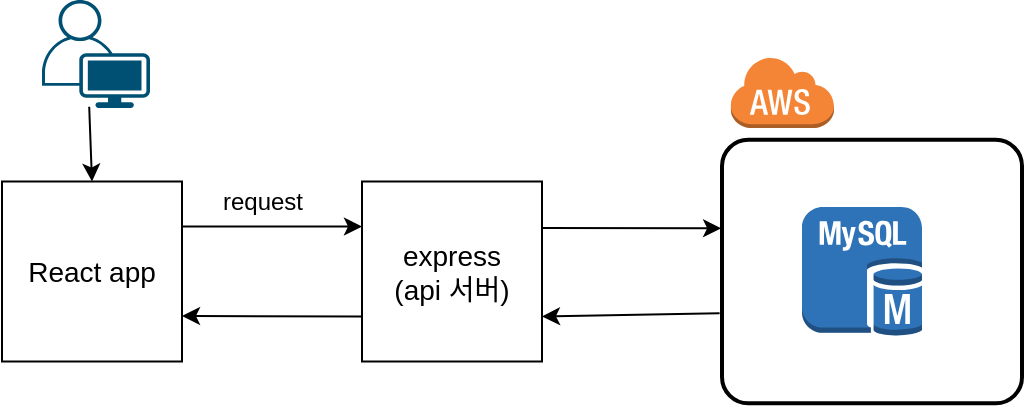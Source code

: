 <mxfile version="14.6.13" type="github">
  <diagram id="EAt1vtjLYjhfnhTEwezc" name="Page-1">
    <mxGraphModel dx="1038" dy="580" grid="1" gridSize="10" guides="1" tooltips="1" connect="1" arrows="1" fold="1" page="1" pageScale="1" pageWidth="850" pageHeight="1100" math="0" shadow="0">
      <root>
        <mxCell id="0" />
        <mxCell id="1" parent="0" />
        <mxCell id="wiSNcTn-e-64FqyJuShd-16" style="edgeStyle=orthogonalEdgeStyle;rounded=0;orthogonalLoop=1;jettySize=auto;html=1;exitX=1;exitY=0.25;exitDx=0;exitDy=0;entryX=0;entryY=0.25;entryDx=0;entryDy=0;" edge="1" parent="1" source="wiSNcTn-e-64FqyJuShd-2" target="wiSNcTn-e-64FqyJuShd-5">
          <mxGeometry relative="1" as="geometry" />
        </mxCell>
        <mxCell id="wiSNcTn-e-64FqyJuShd-2" value="&lt;font style=&quot;font-size: 14px&quot;&gt;React app&lt;/font&gt;" style="whiteSpace=wrap;html=1;aspect=fixed;" vertex="1" parent="1">
          <mxGeometry x="120" y="162.75" width="90" height="90" as="geometry" />
        </mxCell>
        <mxCell id="wiSNcTn-e-64FqyJuShd-5" value="&lt;font style=&quot;font-size: 14px&quot;&gt;express&lt;br&gt;(api 서버)&lt;br&gt;&lt;/font&gt;" style="whiteSpace=wrap;html=1;aspect=fixed;" vertex="1" parent="1">
          <mxGeometry x="300" y="162.75" width="90" height="90" as="geometry" />
        </mxCell>
        <mxCell id="wiSNcTn-e-64FqyJuShd-8" value="" style="rounded=1;arcSize=10;dashed=0;fillColor=none;gradientColor=none;strokeWidth=2;" vertex="1" parent="1">
          <mxGeometry x="480" y="141.88" width="150" height="131.75" as="geometry" />
        </mxCell>
        <mxCell id="wiSNcTn-e-64FqyJuShd-9" value="" style="dashed=0;html=1;shape=mxgraph.aws3.cloud;fillColor=#F58536;gradientColor=none;dashed=0;" vertex="1" parent="1">
          <mxGeometry x="484" y="100" width="52" height="36" as="geometry" />
        </mxCell>
        <mxCell id="wiSNcTn-e-64FqyJuShd-10" value="" style="outlineConnect=0;dashed=0;verticalLabelPosition=bottom;verticalAlign=top;align=center;html=1;shape=mxgraph.aws3.mysql_db_instance;fillColor=#2E73B8;gradientColor=none;" vertex="1" parent="1">
          <mxGeometry x="520" y="175.5" width="60" height="64.5" as="geometry" />
        </mxCell>
        <mxCell id="wiSNcTn-e-64FqyJuShd-13" value="" style="points=[[0.35,0,0],[0.98,0.51,0],[1,0.71,0],[0.67,1,0],[0,0.795,0],[0,0.65,0]];verticalLabelPosition=bottom;html=1;verticalAlign=top;aspect=fixed;align=center;pointerEvents=1;shape=mxgraph.cisco19.user;fillColor=#005073;strokeColor=none;" vertex="1" parent="1">
          <mxGeometry x="140" y="72" width="54" height="54" as="geometry" />
        </mxCell>
        <mxCell id="wiSNcTn-e-64FqyJuShd-14" value="" style="endArrow=classic;html=1;exitX=0.437;exitY=0.989;exitDx=0;exitDy=0;exitPerimeter=0;entryX=0.5;entryY=0;entryDx=0;entryDy=0;" edge="1" parent="1" source="wiSNcTn-e-64FqyJuShd-13" target="wiSNcTn-e-64FqyJuShd-2">
          <mxGeometry width="50" height="50" relative="1" as="geometry">
            <mxPoint x="330" y="220" as="sourcePoint" />
            <mxPoint x="165" y="163" as="targetPoint" />
          </mxGeometry>
        </mxCell>
        <mxCell id="wiSNcTn-e-64FqyJuShd-15" value="" style="endArrow=classic;html=1;" edge="1" parent="1">
          <mxGeometry width="50" height="50" relative="1" as="geometry">
            <mxPoint x="300" y="230.25" as="sourcePoint" />
            <mxPoint x="210" y="230" as="targetPoint" />
          </mxGeometry>
        </mxCell>
        <mxCell id="wiSNcTn-e-64FqyJuShd-17" value="request" style="text;html=1;align=center;verticalAlign=middle;resizable=0;points=[];autosize=1;strokeColor=none;" vertex="1" parent="1">
          <mxGeometry x="220" y="162.75" width="60" height="20" as="geometry" />
        </mxCell>
        <mxCell id="wiSNcTn-e-64FqyJuShd-18" value="" style="endArrow=classic;html=1;entryX=-0.003;entryY=0.336;entryDx=0;entryDy=0;entryPerimeter=0;" edge="1" parent="1" target="wiSNcTn-e-64FqyJuShd-8">
          <mxGeometry width="50" height="50" relative="1" as="geometry">
            <mxPoint x="390" y="186" as="sourcePoint" />
            <mxPoint x="440" y="136" as="targetPoint" />
          </mxGeometry>
        </mxCell>
        <mxCell id="wiSNcTn-e-64FqyJuShd-20" value="" style="endArrow=classic;html=1;entryX=1;entryY=0.75;entryDx=0;entryDy=0;exitX=-0.008;exitY=0.658;exitDx=0;exitDy=0;exitPerimeter=0;" edge="1" parent="1" source="wiSNcTn-e-64FqyJuShd-8" target="wiSNcTn-e-64FqyJuShd-5">
          <mxGeometry width="50" height="50" relative="1" as="geometry">
            <mxPoint x="420" y="302.75" as="sourcePoint" />
            <mxPoint x="470" y="252.75" as="targetPoint" />
          </mxGeometry>
        </mxCell>
      </root>
    </mxGraphModel>
  </diagram>
</mxfile>

